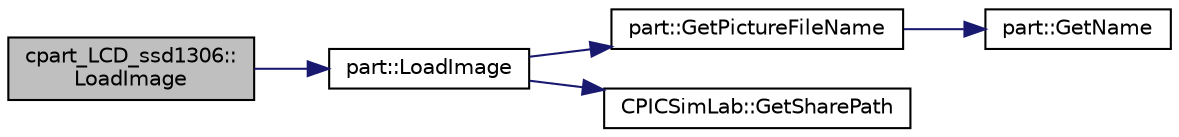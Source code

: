 digraph "cpart_LCD_ssd1306::LoadImage"
{
 // LATEX_PDF_SIZE
  edge [fontname="Helvetica",fontsize="10",labelfontname="Helvetica",labelfontsize="10"];
  node [fontname="Helvetica",fontsize="10",shape=record];
  rankdir="LR";
  Node1 [label="cpart_LCD_ssd1306::\lLoadImage",height=0.2,width=0.4,color="black", fillcolor="grey75", style="filled", fontcolor="black",tooltip="Load Part Image."];
  Node1 -> Node2 [color="midnightblue",fontsize="10",style="solid",fontname="Helvetica"];
  Node2 [label="part::LoadImage",height=0.2,width=0.4,color="black", fillcolor="white", style="filled",URL="$classpart.html#a564a0462822da413d466a83d28e967df",tooltip="Load Part Image."];
  Node2 -> Node3 [color="midnightblue",fontsize="10",style="solid",fontname="Helvetica"];
  Node3 [label="part::GetPictureFileName",height=0.2,width=0.4,color="black", fillcolor="white", style="filled",URL="$classpart.html#acb4a5752560f9b0c399e7e8b2807bea3",tooltip="Return the filename of part picture."];
  Node3 -> Node4 [color="midnightblue",fontsize="10",style="solid",fontname="Helvetica"];
  Node4 [label="part::GetName",height=0.2,width=0.4,color="black", fillcolor="white", style="filled",URL="$classpart.html#acb5b16ba752183d4933d703279c8347a",tooltip="Return the name of part."];
  Node2 -> Node5 [color="midnightblue",fontsize="10",style="solid",fontname="Helvetica"];
  Node5 [label="CPICSimLab::GetSharePath",height=0.2,width=0.4,color="black", fillcolor="white", style="filled",URL="$class_c_p_i_c_sim_lab.html#a108bb3e8dc99a955b2a7b98f76fedf69",tooltip="Get the file path of resources."];
}
